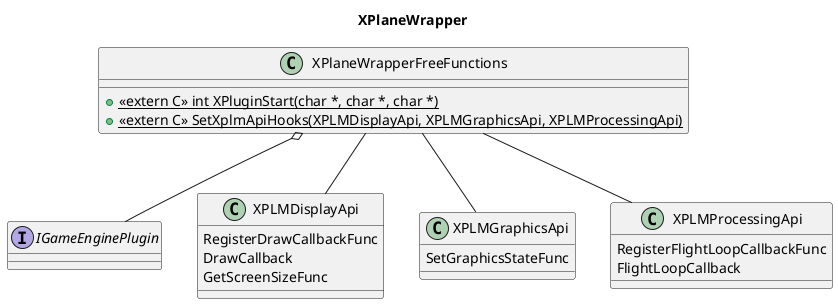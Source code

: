 @startuml

title "XPlaneWrapper"

interface "IGameEnginePlugin"  as IGEP {
}

class "XPLMDisplayApi" as XDA {
  RegisterDrawCallbackFunc
  DrawCallback
  GetScreenSizeFunc
}

class "XPLMGraphicsApi" as XGA {
  SetGraphicsStateFunc
}

class "XPLMProcessingApi" as XPA {
  RegisterFlightLoopCallbackFunc
  FlightLoopCallback
}

class "XPlaneWrapperFreeFunctions"  as XPW {
    + {static} <<extern C>> int XPluginStart(char *, char *, char *)
    + {static} <<extern C>> SetXplmApiHooks(XPLMDisplayApi, XPLMGraphicsApi, XPLMProcessingApi)
}

XPW o-- IGEP

XPW -- XDA
XPW -- XGA
XPW -- XPA


@enduml
